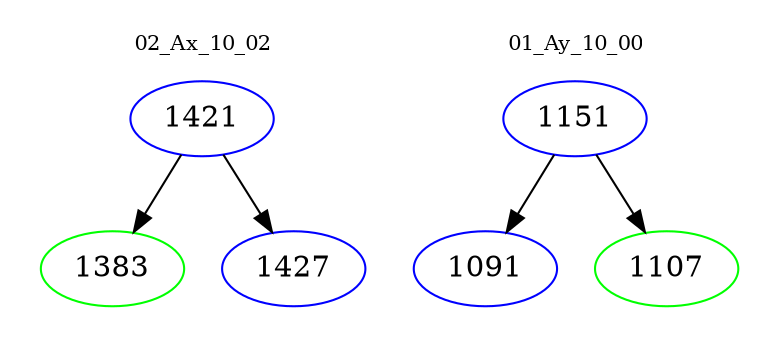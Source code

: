 digraph{
subgraph cluster_0 {
color = white
label = "02_Ax_10_02";
fontsize=10;
T0_1421 [label="1421", color="blue"]
T0_1421 -> T0_1383 [color="black"]
T0_1383 [label="1383", color="green"]
T0_1421 -> T0_1427 [color="black"]
T0_1427 [label="1427", color="blue"]
}
subgraph cluster_1 {
color = white
label = "01_Ay_10_00";
fontsize=10;
T1_1151 [label="1151", color="blue"]
T1_1151 -> T1_1091 [color="black"]
T1_1091 [label="1091", color="blue"]
T1_1151 -> T1_1107 [color="black"]
T1_1107 [label="1107", color="green"]
}
}
